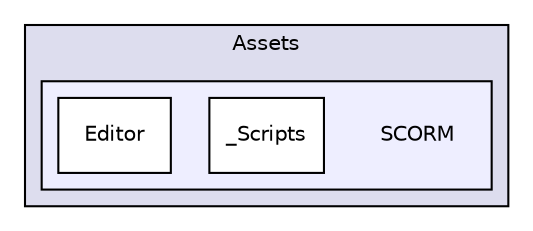 digraph "/Users/rstals0/Unity Projects/SCORMTestApplication/Assets/SCORM" {
  compound=true
  node [ fontsize="10", fontname="Helvetica"];
  edge [ labelfontsize="10", labelfontname="Helvetica"];
  subgraph clusterdir_282666c4a01741616f0b7673dd5af272 {
    graph [ bgcolor="#ddddee", pencolor="black", label="Assets" fontname="Helvetica", fontsize="10", URL="dir_282666c4a01741616f0b7673dd5af272.html"]
  subgraph clusterdir_f1cba44bd40c2c05d6f6fb22a4626dae {
    graph [ bgcolor="#eeeeff", pencolor="black", label="" URL="dir_f1cba44bd40c2c05d6f6fb22a4626dae.html"];
    dir_f1cba44bd40c2c05d6f6fb22a4626dae [shape=plaintext label="SCORM"];
    dir_22d723a0ea88d9604c3b087c47f1daf3 [shape=box label="_Scripts" color="black" fillcolor="white" style="filled" URL="dir_22d723a0ea88d9604c3b087c47f1daf3.html"];
    dir_fd1d60f53c9170ba3648b7188131287a [shape=box label="Editor" color="black" fillcolor="white" style="filled" URL="dir_fd1d60f53c9170ba3648b7188131287a.html"];
  }
  }
}
